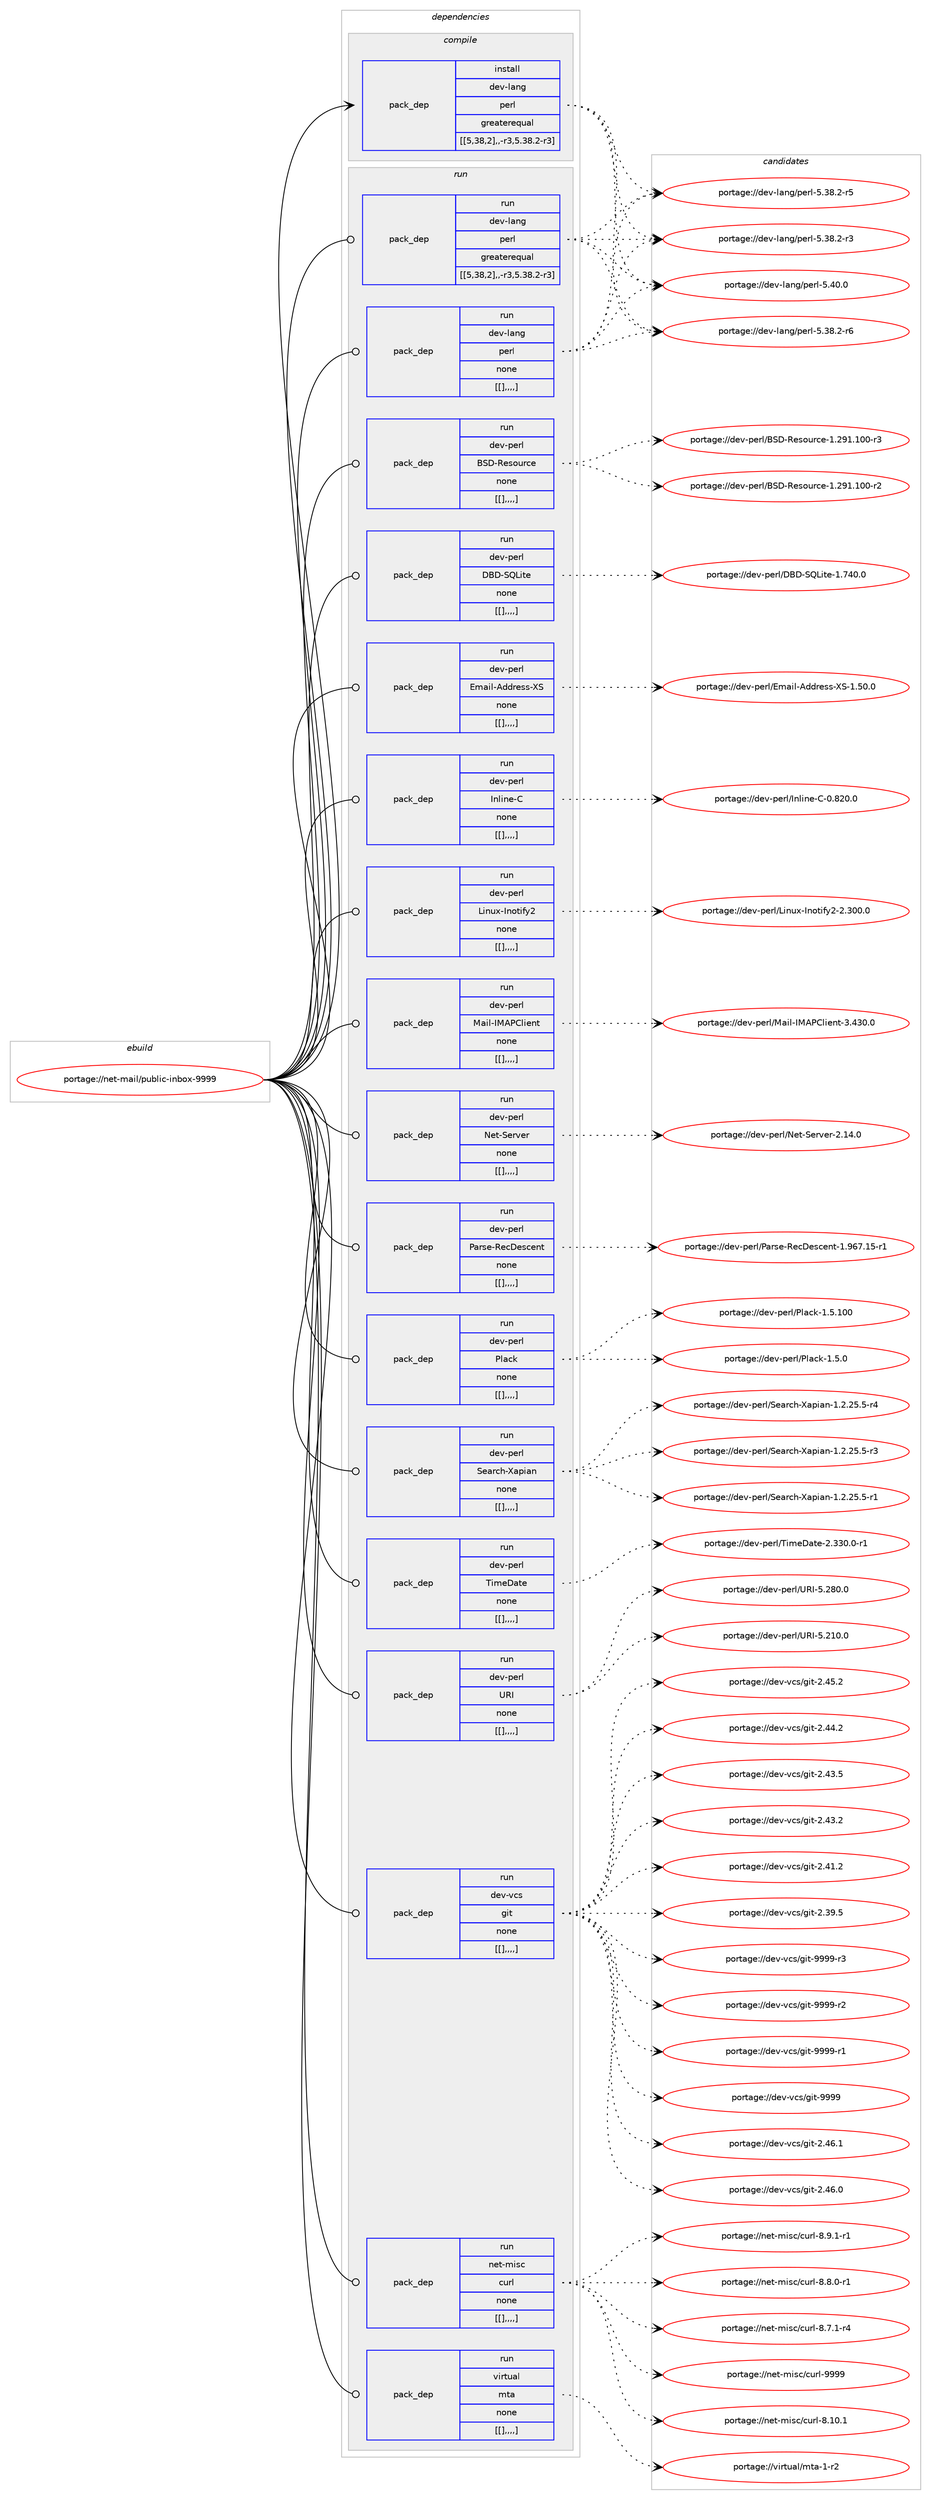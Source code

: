 digraph prolog {

# *************
# Graph options
# *************

newrank=true;
concentrate=true;
compound=true;
graph [rankdir=LR,fontname=Helvetica,fontsize=10,ranksep=1.5];#, ranksep=2.5, nodesep=0.2];
edge  [arrowhead=vee];
node  [fontname=Helvetica,fontsize=10];

# **********
# The ebuild
# **********

subgraph cluster_leftcol {
color=gray;
label=<<i>ebuild</i>>;
id [label="portage://net-mail/public-inbox-9999", color=red, width=4, href="../net-mail/public-inbox-9999.svg"];
}

# ****************
# The dependencies
# ****************

subgraph cluster_midcol {
color=gray;
label=<<i>dependencies</i>>;
subgraph cluster_compile {
fillcolor="#eeeeee";
style=filled;
label=<<i>compile</i>>;
subgraph pack274046 {
dependency376413 [label=<<TABLE BORDER="0" CELLBORDER="1" CELLSPACING="0" CELLPADDING="4" WIDTH="220"><TR><TD ROWSPAN="6" CELLPADDING="30">pack_dep</TD></TR><TR><TD WIDTH="110">install</TD></TR><TR><TD>dev-lang</TD></TR><TR><TD>perl</TD></TR><TR><TD>greaterequal</TD></TR><TR><TD>[[5,38,2],,-r3,5.38.2-r3]</TD></TR></TABLE>>, shape=none, color=blue];
}
id:e -> dependency376413:w [weight=20,style="solid",arrowhead="vee"];
}
subgraph cluster_compileandrun {
fillcolor="#eeeeee";
style=filled;
label=<<i>compile and run</i>>;
}
subgraph cluster_run {
fillcolor="#eeeeee";
style=filled;
label=<<i>run</i>>;
subgraph pack274047 {
dependency376414 [label=<<TABLE BORDER="0" CELLBORDER="1" CELLSPACING="0" CELLPADDING="4" WIDTH="220"><TR><TD ROWSPAN="6" CELLPADDING="30">pack_dep</TD></TR><TR><TD WIDTH="110">run</TD></TR><TR><TD>dev-lang</TD></TR><TR><TD>perl</TD></TR><TR><TD>greaterequal</TD></TR><TR><TD>[[5,38,2],,-r3,5.38.2-r3]</TD></TR></TABLE>>, shape=none, color=blue];
}
id:e -> dependency376414:w [weight=20,style="solid",arrowhead="odot"];
subgraph pack274048 {
dependency376415 [label=<<TABLE BORDER="0" CELLBORDER="1" CELLSPACING="0" CELLPADDING="4" WIDTH="220"><TR><TD ROWSPAN="6" CELLPADDING="30">pack_dep</TD></TR><TR><TD WIDTH="110">run</TD></TR><TR><TD>dev-lang</TD></TR><TR><TD>perl</TD></TR><TR><TD>none</TD></TR><TR><TD>[[],,,,]</TD></TR></TABLE>>, shape=none, color=blue];
}
id:e -> dependency376415:w [weight=20,style="solid",arrowhead="odot"];
subgraph pack274049 {
dependency376416 [label=<<TABLE BORDER="0" CELLBORDER="1" CELLSPACING="0" CELLPADDING="4" WIDTH="220"><TR><TD ROWSPAN="6" CELLPADDING="30">pack_dep</TD></TR><TR><TD WIDTH="110">run</TD></TR><TR><TD>dev-perl</TD></TR><TR><TD>BSD-Resource</TD></TR><TR><TD>none</TD></TR><TR><TD>[[],,,,]</TD></TR></TABLE>>, shape=none, color=blue];
}
id:e -> dependency376416:w [weight=20,style="solid",arrowhead="odot"];
subgraph pack274050 {
dependency376417 [label=<<TABLE BORDER="0" CELLBORDER="1" CELLSPACING="0" CELLPADDING="4" WIDTH="220"><TR><TD ROWSPAN="6" CELLPADDING="30">pack_dep</TD></TR><TR><TD WIDTH="110">run</TD></TR><TR><TD>dev-perl</TD></TR><TR><TD>DBD-SQLite</TD></TR><TR><TD>none</TD></TR><TR><TD>[[],,,,]</TD></TR></TABLE>>, shape=none, color=blue];
}
id:e -> dependency376417:w [weight=20,style="solid",arrowhead="odot"];
subgraph pack274051 {
dependency376418 [label=<<TABLE BORDER="0" CELLBORDER="1" CELLSPACING="0" CELLPADDING="4" WIDTH="220"><TR><TD ROWSPAN="6" CELLPADDING="30">pack_dep</TD></TR><TR><TD WIDTH="110">run</TD></TR><TR><TD>dev-perl</TD></TR><TR><TD>Email-Address-XS</TD></TR><TR><TD>none</TD></TR><TR><TD>[[],,,,]</TD></TR></TABLE>>, shape=none, color=blue];
}
id:e -> dependency376418:w [weight=20,style="solid",arrowhead="odot"];
subgraph pack274052 {
dependency376419 [label=<<TABLE BORDER="0" CELLBORDER="1" CELLSPACING="0" CELLPADDING="4" WIDTH="220"><TR><TD ROWSPAN="6" CELLPADDING="30">pack_dep</TD></TR><TR><TD WIDTH="110">run</TD></TR><TR><TD>dev-perl</TD></TR><TR><TD>Inline-C</TD></TR><TR><TD>none</TD></TR><TR><TD>[[],,,,]</TD></TR></TABLE>>, shape=none, color=blue];
}
id:e -> dependency376419:w [weight=20,style="solid",arrowhead="odot"];
subgraph pack274053 {
dependency376420 [label=<<TABLE BORDER="0" CELLBORDER="1" CELLSPACING="0" CELLPADDING="4" WIDTH="220"><TR><TD ROWSPAN="6" CELLPADDING="30">pack_dep</TD></TR><TR><TD WIDTH="110">run</TD></TR><TR><TD>dev-perl</TD></TR><TR><TD>Linux-Inotify2</TD></TR><TR><TD>none</TD></TR><TR><TD>[[],,,,]</TD></TR></TABLE>>, shape=none, color=blue];
}
id:e -> dependency376420:w [weight=20,style="solid",arrowhead="odot"];
subgraph pack274054 {
dependency376421 [label=<<TABLE BORDER="0" CELLBORDER="1" CELLSPACING="0" CELLPADDING="4" WIDTH="220"><TR><TD ROWSPAN="6" CELLPADDING="30">pack_dep</TD></TR><TR><TD WIDTH="110">run</TD></TR><TR><TD>dev-perl</TD></TR><TR><TD>Mail-IMAPClient</TD></TR><TR><TD>none</TD></TR><TR><TD>[[],,,,]</TD></TR></TABLE>>, shape=none, color=blue];
}
id:e -> dependency376421:w [weight=20,style="solid",arrowhead="odot"];
subgraph pack274055 {
dependency376422 [label=<<TABLE BORDER="0" CELLBORDER="1" CELLSPACING="0" CELLPADDING="4" WIDTH="220"><TR><TD ROWSPAN="6" CELLPADDING="30">pack_dep</TD></TR><TR><TD WIDTH="110">run</TD></TR><TR><TD>dev-perl</TD></TR><TR><TD>Net-Server</TD></TR><TR><TD>none</TD></TR><TR><TD>[[],,,,]</TD></TR></TABLE>>, shape=none, color=blue];
}
id:e -> dependency376422:w [weight=20,style="solid",arrowhead="odot"];
subgraph pack274056 {
dependency376423 [label=<<TABLE BORDER="0" CELLBORDER="1" CELLSPACING="0" CELLPADDING="4" WIDTH="220"><TR><TD ROWSPAN="6" CELLPADDING="30">pack_dep</TD></TR><TR><TD WIDTH="110">run</TD></TR><TR><TD>dev-perl</TD></TR><TR><TD>Parse-RecDescent</TD></TR><TR><TD>none</TD></TR><TR><TD>[[],,,,]</TD></TR></TABLE>>, shape=none, color=blue];
}
id:e -> dependency376423:w [weight=20,style="solid",arrowhead="odot"];
subgraph pack274057 {
dependency376424 [label=<<TABLE BORDER="0" CELLBORDER="1" CELLSPACING="0" CELLPADDING="4" WIDTH="220"><TR><TD ROWSPAN="6" CELLPADDING="30">pack_dep</TD></TR><TR><TD WIDTH="110">run</TD></TR><TR><TD>dev-perl</TD></TR><TR><TD>Plack</TD></TR><TR><TD>none</TD></TR><TR><TD>[[],,,,]</TD></TR></TABLE>>, shape=none, color=blue];
}
id:e -> dependency376424:w [weight=20,style="solid",arrowhead="odot"];
subgraph pack274058 {
dependency376425 [label=<<TABLE BORDER="0" CELLBORDER="1" CELLSPACING="0" CELLPADDING="4" WIDTH="220"><TR><TD ROWSPAN="6" CELLPADDING="30">pack_dep</TD></TR><TR><TD WIDTH="110">run</TD></TR><TR><TD>dev-perl</TD></TR><TR><TD>Search-Xapian</TD></TR><TR><TD>none</TD></TR><TR><TD>[[],,,,]</TD></TR></TABLE>>, shape=none, color=blue];
}
id:e -> dependency376425:w [weight=20,style="solid",arrowhead="odot"];
subgraph pack274059 {
dependency376426 [label=<<TABLE BORDER="0" CELLBORDER="1" CELLSPACING="0" CELLPADDING="4" WIDTH="220"><TR><TD ROWSPAN="6" CELLPADDING="30">pack_dep</TD></TR><TR><TD WIDTH="110">run</TD></TR><TR><TD>dev-perl</TD></TR><TR><TD>TimeDate</TD></TR><TR><TD>none</TD></TR><TR><TD>[[],,,,]</TD></TR></TABLE>>, shape=none, color=blue];
}
id:e -> dependency376426:w [weight=20,style="solid",arrowhead="odot"];
subgraph pack274060 {
dependency376427 [label=<<TABLE BORDER="0" CELLBORDER="1" CELLSPACING="0" CELLPADDING="4" WIDTH="220"><TR><TD ROWSPAN="6" CELLPADDING="30">pack_dep</TD></TR><TR><TD WIDTH="110">run</TD></TR><TR><TD>dev-perl</TD></TR><TR><TD>URI</TD></TR><TR><TD>none</TD></TR><TR><TD>[[],,,,]</TD></TR></TABLE>>, shape=none, color=blue];
}
id:e -> dependency376427:w [weight=20,style="solid",arrowhead="odot"];
subgraph pack274061 {
dependency376428 [label=<<TABLE BORDER="0" CELLBORDER="1" CELLSPACING="0" CELLPADDING="4" WIDTH="220"><TR><TD ROWSPAN="6" CELLPADDING="30">pack_dep</TD></TR><TR><TD WIDTH="110">run</TD></TR><TR><TD>dev-vcs</TD></TR><TR><TD>git</TD></TR><TR><TD>none</TD></TR><TR><TD>[[],,,,]</TD></TR></TABLE>>, shape=none, color=blue];
}
id:e -> dependency376428:w [weight=20,style="solid",arrowhead="odot"];
subgraph pack274062 {
dependency376429 [label=<<TABLE BORDER="0" CELLBORDER="1" CELLSPACING="0" CELLPADDING="4" WIDTH="220"><TR><TD ROWSPAN="6" CELLPADDING="30">pack_dep</TD></TR><TR><TD WIDTH="110">run</TD></TR><TR><TD>net-misc</TD></TR><TR><TD>curl</TD></TR><TR><TD>none</TD></TR><TR><TD>[[],,,,]</TD></TR></TABLE>>, shape=none, color=blue];
}
id:e -> dependency376429:w [weight=20,style="solid",arrowhead="odot"];
subgraph pack274063 {
dependency376430 [label=<<TABLE BORDER="0" CELLBORDER="1" CELLSPACING="0" CELLPADDING="4" WIDTH="220"><TR><TD ROWSPAN="6" CELLPADDING="30">pack_dep</TD></TR><TR><TD WIDTH="110">run</TD></TR><TR><TD>virtual</TD></TR><TR><TD>mta</TD></TR><TR><TD>none</TD></TR><TR><TD>[[],,,,]</TD></TR></TABLE>>, shape=none, color=blue];
}
id:e -> dependency376430:w [weight=20,style="solid",arrowhead="odot"];
}
}

# **************
# The candidates
# **************

subgraph cluster_choices {
rank=same;
color=gray;
label=<<i>candidates</i>>;

subgraph choice274046 {
color=black;
nodesep=1;
choice10010111845108971101034711210111410845534652484648 [label="portage://dev-lang/perl-5.40.0", color=red, width=4,href="../dev-lang/perl-5.40.0.svg"];
choice100101118451089711010347112101114108455346515646504511454 [label="portage://dev-lang/perl-5.38.2-r6", color=red, width=4,href="../dev-lang/perl-5.38.2-r6.svg"];
choice100101118451089711010347112101114108455346515646504511453 [label="portage://dev-lang/perl-5.38.2-r5", color=red, width=4,href="../dev-lang/perl-5.38.2-r5.svg"];
choice100101118451089711010347112101114108455346515646504511451 [label="portage://dev-lang/perl-5.38.2-r3", color=red, width=4,href="../dev-lang/perl-5.38.2-r3.svg"];
dependency376413:e -> choice10010111845108971101034711210111410845534652484648:w [style=dotted,weight="100"];
dependency376413:e -> choice100101118451089711010347112101114108455346515646504511454:w [style=dotted,weight="100"];
dependency376413:e -> choice100101118451089711010347112101114108455346515646504511453:w [style=dotted,weight="100"];
dependency376413:e -> choice100101118451089711010347112101114108455346515646504511451:w [style=dotted,weight="100"];
}
subgraph choice274047 {
color=black;
nodesep=1;
choice10010111845108971101034711210111410845534652484648 [label="portage://dev-lang/perl-5.40.0", color=red, width=4,href="../dev-lang/perl-5.40.0.svg"];
choice100101118451089711010347112101114108455346515646504511454 [label="portage://dev-lang/perl-5.38.2-r6", color=red, width=4,href="../dev-lang/perl-5.38.2-r6.svg"];
choice100101118451089711010347112101114108455346515646504511453 [label="portage://dev-lang/perl-5.38.2-r5", color=red, width=4,href="../dev-lang/perl-5.38.2-r5.svg"];
choice100101118451089711010347112101114108455346515646504511451 [label="portage://dev-lang/perl-5.38.2-r3", color=red, width=4,href="../dev-lang/perl-5.38.2-r3.svg"];
dependency376414:e -> choice10010111845108971101034711210111410845534652484648:w [style=dotted,weight="100"];
dependency376414:e -> choice100101118451089711010347112101114108455346515646504511454:w [style=dotted,weight="100"];
dependency376414:e -> choice100101118451089711010347112101114108455346515646504511453:w [style=dotted,weight="100"];
dependency376414:e -> choice100101118451089711010347112101114108455346515646504511451:w [style=dotted,weight="100"];
}
subgraph choice274048 {
color=black;
nodesep=1;
choice10010111845108971101034711210111410845534652484648 [label="portage://dev-lang/perl-5.40.0", color=red, width=4,href="../dev-lang/perl-5.40.0.svg"];
choice100101118451089711010347112101114108455346515646504511454 [label="portage://dev-lang/perl-5.38.2-r6", color=red, width=4,href="../dev-lang/perl-5.38.2-r6.svg"];
choice100101118451089711010347112101114108455346515646504511453 [label="portage://dev-lang/perl-5.38.2-r5", color=red, width=4,href="../dev-lang/perl-5.38.2-r5.svg"];
choice100101118451089711010347112101114108455346515646504511451 [label="portage://dev-lang/perl-5.38.2-r3", color=red, width=4,href="../dev-lang/perl-5.38.2-r3.svg"];
dependency376415:e -> choice10010111845108971101034711210111410845534652484648:w [style=dotted,weight="100"];
dependency376415:e -> choice100101118451089711010347112101114108455346515646504511454:w [style=dotted,weight="100"];
dependency376415:e -> choice100101118451089711010347112101114108455346515646504511453:w [style=dotted,weight="100"];
dependency376415:e -> choice100101118451089711010347112101114108455346515646504511451:w [style=dotted,weight="100"];
}
subgraph choice274049 {
color=black;
nodesep=1;
choice1001011184511210111410847668368458210111511111711499101454946505749464948484511451 [label="portage://dev-perl/BSD-Resource-1.291.100-r3", color=red, width=4,href="../dev-perl/BSD-Resource-1.291.100-r3.svg"];
choice1001011184511210111410847668368458210111511111711499101454946505749464948484511450 [label="portage://dev-perl/BSD-Resource-1.291.100-r2", color=red, width=4,href="../dev-perl/BSD-Resource-1.291.100-r2.svg"];
dependency376416:e -> choice1001011184511210111410847668368458210111511111711499101454946505749464948484511451:w [style=dotted,weight="100"];
dependency376416:e -> choice1001011184511210111410847668368458210111511111711499101454946505749464948484511450:w [style=dotted,weight="100"];
}
subgraph choice274050 {
color=black;
nodesep=1;
choice1001011184511210111410847686668458381761051161014549465552484648 [label="portage://dev-perl/DBD-SQLite-1.740.0", color=red, width=4,href="../dev-perl/DBD-SQLite-1.740.0.svg"];
dependency376417:e -> choice1001011184511210111410847686668458381761051161014549465552484648:w [style=dotted,weight="100"];
}
subgraph choice274051 {
color=black;
nodesep=1;
choice10010111845112101114108476910997105108456510010011410111511545888345494653484648 [label="portage://dev-perl/Email-Address-XS-1.50.0", color=red, width=4,href="../dev-perl/Email-Address-XS-1.50.0.svg"];
dependency376418:e -> choice10010111845112101114108476910997105108456510010011410111511545888345494653484648:w [style=dotted,weight="100"];
}
subgraph choice274052 {
color=black;
nodesep=1;
choice10010111845112101114108477311010810511010145674548465650484648 [label="portage://dev-perl/Inline-C-0.820.0", color=red, width=4,href="../dev-perl/Inline-C-0.820.0.svg"];
dependency376419:e -> choice10010111845112101114108477311010810511010145674548465650484648:w [style=dotted,weight="100"];
}
subgraph choice274053 {
color=black;
nodesep=1;
choice1001011184511210111410847761051101171204573110111116105102121504550465148484648 [label="portage://dev-perl/Linux-Inotify2-2.300.0", color=red, width=4,href="../dev-perl/Linux-Inotify2-2.300.0.svg"];
dependency376420:e -> choice1001011184511210111410847761051101171204573110111116105102121504550465148484648:w [style=dotted,weight="100"];
}
subgraph choice274054 {
color=black;
nodesep=1;
choice100101118451121011141084777971051084573776580671081051011101164551465251484648 [label="portage://dev-perl/Mail-IMAPClient-3.430.0", color=red, width=4,href="../dev-perl/Mail-IMAPClient-3.430.0.svg"];
dependency376421:e -> choice100101118451121011141084777971051084573776580671081051011101164551465251484648:w [style=dotted,weight="100"];
}
subgraph choice274055 {
color=black;
nodesep=1;
choice100101118451121011141084778101116458310111411810111445504649524648 [label="portage://dev-perl/Net-Server-2.14.0", color=red, width=4,href="../dev-perl/Net-Server-2.14.0.svg"];
dependency376422:e -> choice100101118451121011141084778101116458310111411810111445504649524648:w [style=dotted,weight="100"];
}
subgraph choice274056 {
color=black;
nodesep=1;
choice1001011184511210111410847809711411510145821019968101115991011101164549465754554649534511449 [label="portage://dev-perl/Parse-RecDescent-1.967.15-r1", color=red, width=4,href="../dev-perl/Parse-RecDescent-1.967.15-r1.svg"];
dependency376423:e -> choice1001011184511210111410847809711411510145821019968101115991011101164549465754554649534511449:w [style=dotted,weight="100"];
}
subgraph choice274057 {
color=black;
nodesep=1;
choice10010111845112101114108478010897991074549465346494848 [label="portage://dev-perl/Plack-1.5.100", color=red, width=4,href="../dev-perl/Plack-1.5.100.svg"];
choice1001011184511210111410847801089799107454946534648 [label="portage://dev-perl/Plack-1.5.0", color=red, width=4,href="../dev-perl/Plack-1.5.0.svg"];
dependency376424:e -> choice10010111845112101114108478010897991074549465346494848:w [style=dotted,weight="100"];
dependency376424:e -> choice1001011184511210111410847801089799107454946534648:w [style=dotted,weight="100"];
}
subgraph choice274058 {
color=black;
nodesep=1;
choice1001011184511210111410847831019711499104458897112105971104549465046505346534511452 [label="portage://dev-perl/Search-Xapian-1.2.25.5-r4", color=red, width=4,href="../dev-perl/Search-Xapian-1.2.25.5-r4.svg"];
choice1001011184511210111410847831019711499104458897112105971104549465046505346534511451 [label="portage://dev-perl/Search-Xapian-1.2.25.5-r3", color=red, width=4,href="../dev-perl/Search-Xapian-1.2.25.5-r3.svg"];
choice1001011184511210111410847831019711499104458897112105971104549465046505346534511449 [label="portage://dev-perl/Search-Xapian-1.2.25.5-r1", color=red, width=4,href="../dev-perl/Search-Xapian-1.2.25.5-r1.svg"];
dependency376425:e -> choice1001011184511210111410847831019711499104458897112105971104549465046505346534511452:w [style=dotted,weight="100"];
dependency376425:e -> choice1001011184511210111410847831019711499104458897112105971104549465046505346534511451:w [style=dotted,weight="100"];
dependency376425:e -> choice1001011184511210111410847831019711499104458897112105971104549465046505346534511449:w [style=dotted,weight="100"];
}
subgraph choice274059 {
color=black;
nodesep=1;
choice100101118451121011141084784105109101689711610145504651514846484511449 [label="portage://dev-perl/TimeDate-2.330.0-r1", color=red, width=4,href="../dev-perl/TimeDate-2.330.0-r1.svg"];
dependency376426:e -> choice100101118451121011141084784105109101689711610145504651514846484511449:w [style=dotted,weight="100"];
}
subgraph choice274060 {
color=black;
nodesep=1;
choice10010111845112101114108478582734553465056484648 [label="portage://dev-perl/URI-5.280.0", color=red, width=4,href="../dev-perl/URI-5.280.0.svg"];
choice10010111845112101114108478582734553465049484648 [label="portage://dev-perl/URI-5.210.0", color=red, width=4,href="../dev-perl/URI-5.210.0.svg"];
dependency376427:e -> choice10010111845112101114108478582734553465056484648:w [style=dotted,weight="100"];
dependency376427:e -> choice10010111845112101114108478582734553465049484648:w [style=dotted,weight="100"];
}
subgraph choice274061 {
color=black;
nodesep=1;
choice10010111845118991154710310511645575757574511451 [label="portage://dev-vcs/git-9999-r3", color=red, width=4,href="../dev-vcs/git-9999-r3.svg"];
choice10010111845118991154710310511645575757574511450 [label="portage://dev-vcs/git-9999-r2", color=red, width=4,href="../dev-vcs/git-9999-r2.svg"];
choice10010111845118991154710310511645575757574511449 [label="portage://dev-vcs/git-9999-r1", color=red, width=4,href="../dev-vcs/git-9999-r1.svg"];
choice1001011184511899115471031051164557575757 [label="portage://dev-vcs/git-9999", color=red, width=4,href="../dev-vcs/git-9999.svg"];
choice10010111845118991154710310511645504652544649 [label="portage://dev-vcs/git-2.46.1", color=red, width=4,href="../dev-vcs/git-2.46.1.svg"];
choice10010111845118991154710310511645504652544648 [label="portage://dev-vcs/git-2.46.0", color=red, width=4,href="../dev-vcs/git-2.46.0.svg"];
choice10010111845118991154710310511645504652534650 [label="portage://dev-vcs/git-2.45.2", color=red, width=4,href="../dev-vcs/git-2.45.2.svg"];
choice10010111845118991154710310511645504652524650 [label="portage://dev-vcs/git-2.44.2", color=red, width=4,href="../dev-vcs/git-2.44.2.svg"];
choice10010111845118991154710310511645504652514653 [label="portage://dev-vcs/git-2.43.5", color=red, width=4,href="../dev-vcs/git-2.43.5.svg"];
choice10010111845118991154710310511645504652514650 [label="portage://dev-vcs/git-2.43.2", color=red, width=4,href="../dev-vcs/git-2.43.2.svg"];
choice10010111845118991154710310511645504652494650 [label="portage://dev-vcs/git-2.41.2", color=red, width=4,href="../dev-vcs/git-2.41.2.svg"];
choice10010111845118991154710310511645504651574653 [label="portage://dev-vcs/git-2.39.5", color=red, width=4,href="../dev-vcs/git-2.39.5.svg"];
dependency376428:e -> choice10010111845118991154710310511645575757574511451:w [style=dotted,weight="100"];
dependency376428:e -> choice10010111845118991154710310511645575757574511450:w [style=dotted,weight="100"];
dependency376428:e -> choice10010111845118991154710310511645575757574511449:w [style=dotted,weight="100"];
dependency376428:e -> choice1001011184511899115471031051164557575757:w [style=dotted,weight="100"];
dependency376428:e -> choice10010111845118991154710310511645504652544649:w [style=dotted,weight="100"];
dependency376428:e -> choice10010111845118991154710310511645504652544648:w [style=dotted,weight="100"];
dependency376428:e -> choice10010111845118991154710310511645504652534650:w [style=dotted,weight="100"];
dependency376428:e -> choice10010111845118991154710310511645504652524650:w [style=dotted,weight="100"];
dependency376428:e -> choice10010111845118991154710310511645504652514653:w [style=dotted,weight="100"];
dependency376428:e -> choice10010111845118991154710310511645504652514650:w [style=dotted,weight="100"];
dependency376428:e -> choice10010111845118991154710310511645504652494650:w [style=dotted,weight="100"];
dependency376428:e -> choice10010111845118991154710310511645504651574653:w [style=dotted,weight="100"];
}
subgraph choice274062 {
color=black;
nodesep=1;
choice110101116451091051159947991171141084557575757 [label="portage://net-misc/curl-9999", color=red, width=4,href="../net-misc/curl-9999.svg"];
choice1101011164510910511599479911711410845564649484649 [label="portage://net-misc/curl-8.10.1", color=red, width=4,href="../net-misc/curl-8.10.1.svg"];
choice110101116451091051159947991171141084556465746494511449 [label="portage://net-misc/curl-8.9.1-r1", color=red, width=4,href="../net-misc/curl-8.9.1-r1.svg"];
choice110101116451091051159947991171141084556465646484511449 [label="portage://net-misc/curl-8.8.0-r1", color=red, width=4,href="../net-misc/curl-8.8.0-r1.svg"];
choice110101116451091051159947991171141084556465546494511452 [label="portage://net-misc/curl-8.7.1-r4", color=red, width=4,href="../net-misc/curl-8.7.1-r4.svg"];
dependency376429:e -> choice110101116451091051159947991171141084557575757:w [style=dotted,weight="100"];
dependency376429:e -> choice1101011164510910511599479911711410845564649484649:w [style=dotted,weight="100"];
dependency376429:e -> choice110101116451091051159947991171141084556465746494511449:w [style=dotted,weight="100"];
dependency376429:e -> choice110101116451091051159947991171141084556465646484511449:w [style=dotted,weight="100"];
dependency376429:e -> choice110101116451091051159947991171141084556465546494511452:w [style=dotted,weight="100"];
}
subgraph choice274063 {
color=black;
nodesep=1;
choice11810511411611797108471091169745494511450 [label="portage://virtual/mta-1-r2", color=red, width=4,href="../virtual/mta-1-r2.svg"];
dependency376430:e -> choice11810511411611797108471091169745494511450:w [style=dotted,weight="100"];
}
}

}
